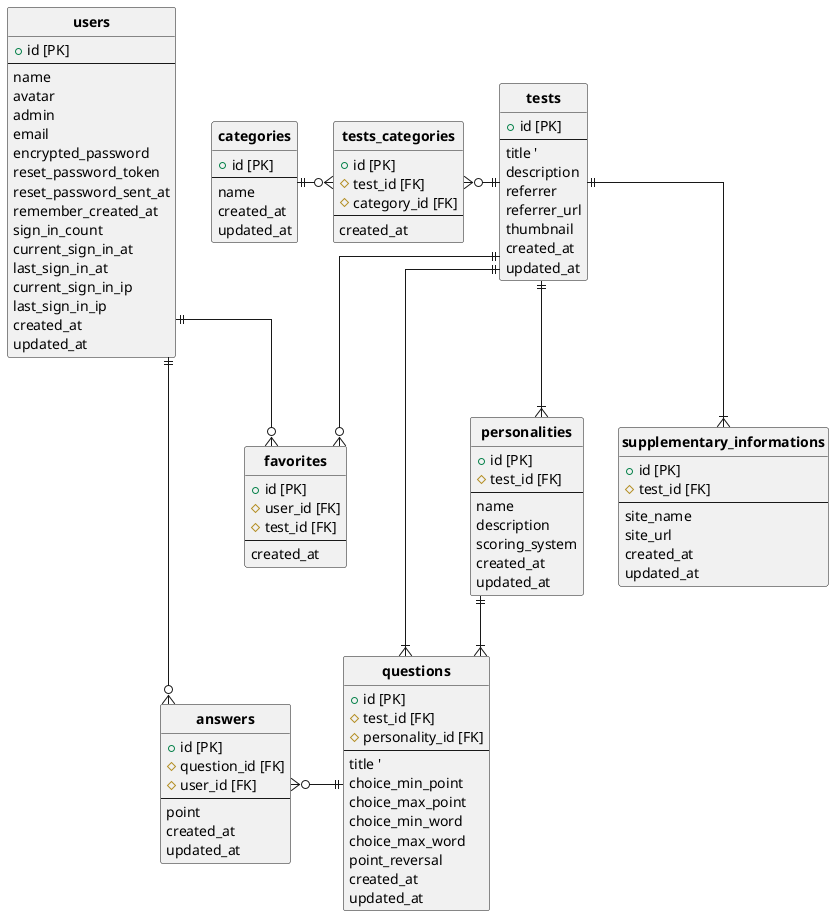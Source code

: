 @startuml yonde
' hide the spot
hide circle

' avoid problems with angled crows feet
skinparam linetype ortho

entity "**users**" as users {
  + id [PK]
  --
  name
  avatar
  admin
  email
  encrypted_password
  reset_password_token
  reset_password_sent_at
  remember_created_at
  sign_in_count
  current_sign_in_at
  last_sign_in_at
  current_sign_in_ip
  last_sign_in_ip
  created_at
  updated_at
}

entity "**tests**" as tests {
  + id [PK]
  --
  title '
  description
  referrer
  referrer_url
  thumbnail
  created_at
  updated_at
}

entity "**personalities**" as personalities {
  + id [PK]
  # test_id [FK]
  --
  name
  description
  scoring_system
  created_at
  updated_at
}

entity "**questions**" as questions {
  + id [PK]
  # test_id [FK]
  # personality_id [FK]
  --
  title '
  choice_min_point
  choice_max_point
  choice_min_word
  choice_max_word
  point_reversal
  created_at
  updated_at
}

entity "**answers**" as answers {
  + id [PK]
  # question_id [FK]
  # user_id [FK]
  --
  point
  created_at
  updated_at
}

entity "**supplementary_informations**" as supplementary_informations {
  + id [PK]
  # test_id [FK]
  --
  site_name
  site_url
  created_at
  updated_at
}

entity "**favorites**" as favorites {
  + id [PK]
  # user_id [FK]
  # test_id [FK]
  --
  created_at
}

entity "**categories**" as categories {
  + id [PK]
  --
  name
  created_at
  updated_at
}

entity "**tests_categories**" as tests_categories {
  + id [PK]
  # test_id [FK]
  # category_id [FK]
  --
  created_at
}

tests ||--|{ supplementary_informations
tests ||--|{ personalities
tests ||-d-|{ questions
tests ||--o{ favorites
tests ||-l-o{ tests_categories
categories ||-r-o{ tests_categories
users ||-d-o{ answers
users ||-d-o{ favorites
questions ||-l-o{ answers
personalities ||--|{ questions

@enduml